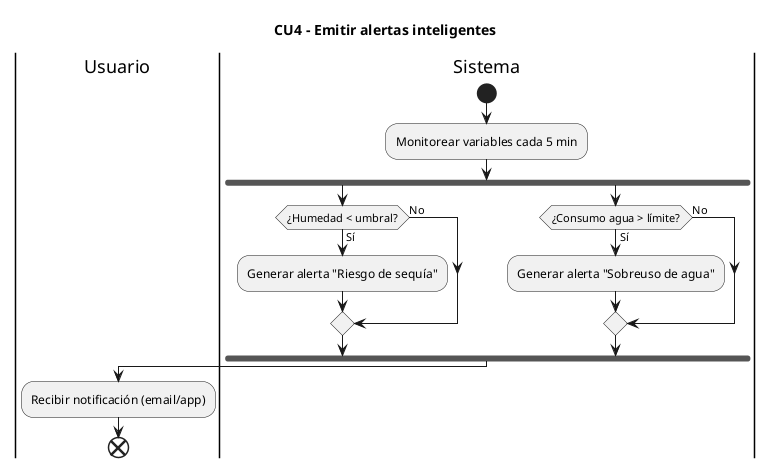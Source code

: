 @startuml CU4_EmitirAlertas

' --- estilos ---
'!include style/dark_minimal.puml

title "CU4 - Emitir alertas inteligentes"

|Usuario|
|Sistema|
start
:Monitorear variables cada 5 min;
fork
  if (¿Humedad < umbral?) then (Sí)
    :Generar alerta "Riesgo de sequía";
  else (No)
  endif
fork again
  if (¿Consumo agua > límite?) then (Sí)
    :Generar alerta "Sobreuso de agua";
  else (No)
  endif
end fork
|Usuario|
:Recibir notificación (email/app);
end
@enduml